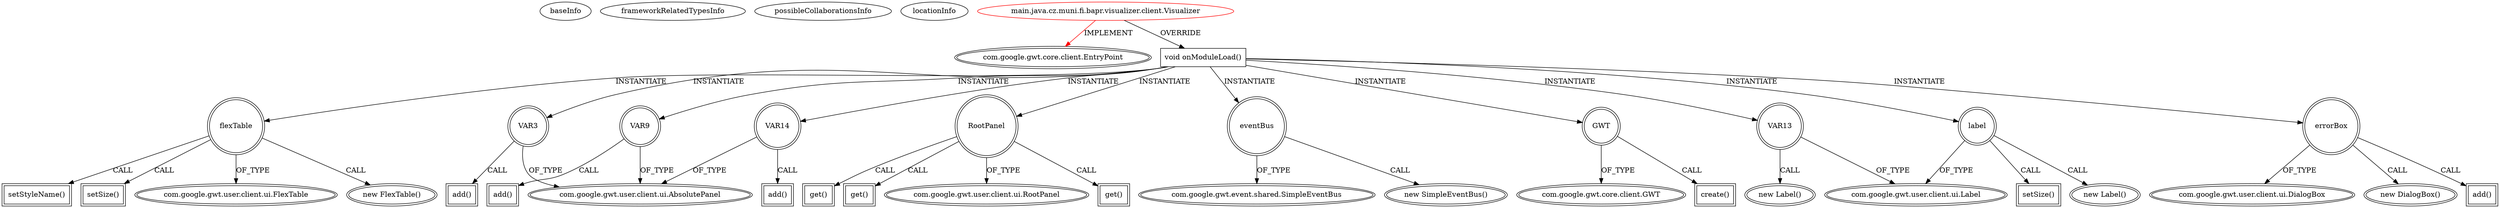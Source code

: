 digraph {
baseInfo[graphId=1278,category="extension_graph",isAnonymous=false,possibleRelation=false]
frameworkRelatedTypesInfo[0="com.google.gwt.core.client.EntryPoint"]
possibleCollaborationsInfo[]
locationInfo[projectName="domhanak-VisualizerGWT",filePath="/domhanak-VisualizerGWT/VisualizerGWT-master/src/main/java/cz/muni/fi/bapr/visualizer/client/Visualizer.java",contextSignature="Visualizer",graphId="1278"]
0[label="main.java.cz.muni.fi.bapr.visualizer.client.Visualizer",vertexType="ROOT_CLIENT_CLASS_DECLARATION",isFrameworkType=false,color=red]
1[label="com.google.gwt.core.client.EntryPoint",vertexType="FRAMEWORK_INTERFACE_TYPE",isFrameworkType=true,peripheries=2]
2[label="void onModuleLoad()",vertexType="OVERRIDING_METHOD_DECLARATION",isFrameworkType=false,shape=box]
4[label="flexTable",vertexType="VARIABLE_EXPRESION",isFrameworkType=true,peripheries=2,shape=circle]
5[label="com.google.gwt.user.client.ui.FlexTable",vertexType="FRAMEWORK_CLASS_TYPE",isFrameworkType=true,peripheries=2]
3[label="new FlexTable()",vertexType="CONSTRUCTOR_CALL",isFrameworkType=true,peripheries=2]
7[label="setStyleName()",vertexType="INSIDE_CALL",isFrameworkType=true,peripheries=2,shape=box]
9[label="setSize()",vertexType="INSIDE_CALL",isFrameworkType=true,peripheries=2,shape=box]
10[label="VAR3",vertexType="VARIABLE_EXPRESION",isFrameworkType=true,peripheries=2,shape=circle]
12[label="com.google.gwt.user.client.ui.AbsolutePanel",vertexType="FRAMEWORK_CLASS_TYPE",isFrameworkType=true,peripheries=2]
11[label="add()",vertexType="INSIDE_CALL",isFrameworkType=true,peripheries=2,shape=box]
13[label="RootPanel",vertexType="VARIABLE_EXPRESION",isFrameworkType=true,peripheries=2,shape=circle]
15[label="com.google.gwt.user.client.ui.RootPanel",vertexType="FRAMEWORK_CLASS_TYPE",isFrameworkType=true,peripheries=2]
14[label="get()",vertexType="INSIDE_CALL",isFrameworkType=true,peripheries=2,shape=box]
17[label="eventBus",vertexType="VARIABLE_EXPRESION",isFrameworkType=true,peripheries=2,shape=circle]
18[label="com.google.gwt.event.shared.SimpleEventBus",vertexType="FRAMEWORK_CLASS_TYPE",isFrameworkType=true,peripheries=2]
16[label="new SimpleEventBus()",vertexType="CONSTRUCTOR_CALL",isFrameworkType=true,peripheries=2]
19[label="GWT",vertexType="VARIABLE_EXPRESION",isFrameworkType=true,peripheries=2,shape=circle]
21[label="com.google.gwt.core.client.GWT",vertexType="FRAMEWORK_CLASS_TYPE",isFrameworkType=true,peripheries=2]
20[label="create()",vertexType="INSIDE_CALL",isFrameworkType=true,peripheries=2,shape=box]
23[label="label",vertexType="VARIABLE_EXPRESION",isFrameworkType=true,peripheries=2,shape=circle]
24[label="com.google.gwt.user.client.ui.Label",vertexType="FRAMEWORK_CLASS_TYPE",isFrameworkType=true,peripheries=2]
22[label="new Label()",vertexType="CONSTRUCTOR_CALL",isFrameworkType=true,peripheries=2]
26[label="setSize()",vertexType="INSIDE_CALL",isFrameworkType=true,peripheries=2,shape=box]
27[label="VAR9",vertexType="VARIABLE_EXPRESION",isFrameworkType=true,peripheries=2,shape=circle]
28[label="add()",vertexType="INSIDE_CALL",isFrameworkType=true,peripheries=2,shape=box]
31[label="get()",vertexType="INSIDE_CALL",isFrameworkType=true,peripheries=2,shape=box]
33[label="errorBox",vertexType="VARIABLE_EXPRESION",isFrameworkType=true,peripheries=2,shape=circle]
34[label="com.google.gwt.user.client.ui.DialogBox",vertexType="FRAMEWORK_CLASS_TYPE",isFrameworkType=true,peripheries=2]
32[label="new DialogBox()",vertexType="CONSTRUCTOR_CALL",isFrameworkType=true,peripheries=2]
36[label="add()",vertexType="INSIDE_CALL",isFrameworkType=true,peripheries=2,shape=box]
38[label="VAR13",vertexType="VARIABLE_EXPRESION",isFrameworkType=true,peripheries=2,shape=circle]
37[label="new Label()",vertexType="CONSTRUCTOR_CALL",isFrameworkType=true,peripheries=2]
40[label="VAR14",vertexType="VARIABLE_EXPRESION",isFrameworkType=true,peripheries=2,shape=circle]
41[label="add()",vertexType="INSIDE_CALL",isFrameworkType=true,peripheries=2,shape=box]
44[label="get()",vertexType="INSIDE_CALL",isFrameworkType=true,peripheries=2,shape=box]
0->1[label="IMPLEMENT",color=red]
0->2[label="OVERRIDE"]
2->4[label="INSTANTIATE"]
4->5[label="OF_TYPE"]
4->3[label="CALL"]
4->7[label="CALL"]
4->9[label="CALL"]
2->10[label="INSTANTIATE"]
10->12[label="OF_TYPE"]
10->11[label="CALL"]
2->13[label="INSTANTIATE"]
13->15[label="OF_TYPE"]
13->14[label="CALL"]
2->17[label="INSTANTIATE"]
17->18[label="OF_TYPE"]
17->16[label="CALL"]
2->19[label="INSTANTIATE"]
19->21[label="OF_TYPE"]
19->20[label="CALL"]
2->23[label="INSTANTIATE"]
23->24[label="OF_TYPE"]
23->22[label="CALL"]
23->26[label="CALL"]
2->27[label="INSTANTIATE"]
27->12[label="OF_TYPE"]
27->28[label="CALL"]
13->31[label="CALL"]
2->33[label="INSTANTIATE"]
33->34[label="OF_TYPE"]
33->32[label="CALL"]
33->36[label="CALL"]
2->38[label="INSTANTIATE"]
38->24[label="OF_TYPE"]
38->37[label="CALL"]
2->40[label="INSTANTIATE"]
40->12[label="OF_TYPE"]
40->41[label="CALL"]
13->44[label="CALL"]
}
